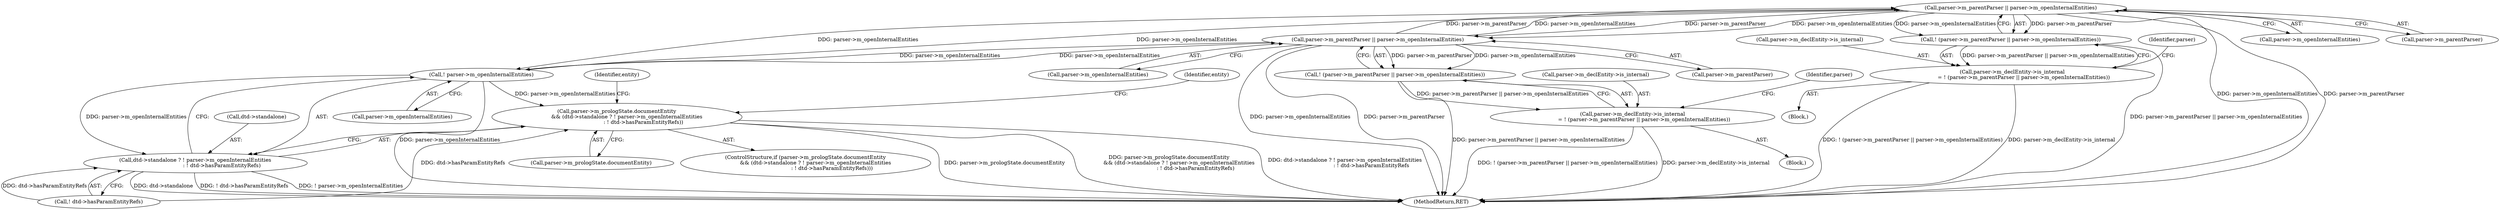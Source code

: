 digraph "0_libexpat_c20b758c332d9a13afbbb276d30db1d183a85d43@API" {
"1002055" [label="(Call,parser->m_parentParser || parser->m_openInternalEntities)"];
"1001937" [label="(Call,parser->m_parentParser || parser->m_openInternalEntities)"];
"1002055" [label="(Call,parser->m_parentParser || parser->m_openInternalEntities)"];
"1002704" [label="(Call,! parser->m_openInternalEntities)"];
"1001936" [label="(Call,! (parser->m_parentParser || parser->m_openInternalEntities))"];
"1001930" [label="(Call,parser->m_declEntity->is_internal\n              = ! (parser->m_parentParser || parser->m_openInternalEntities))"];
"1002054" [label="(Call,! (parser->m_parentParser || parser->m_openInternalEntities))"];
"1002048" [label="(Call,parser->m_declEntity->is_internal\n              = ! (parser->m_parentParser || parser->m_openInternalEntities))"];
"1002694" [label="(Call,parser->m_prologState.documentEntity\n            && (dtd->standalone ? ! parser->m_openInternalEntities\n                                : ! dtd->hasParamEntityRefs))"];
"1002700" [label="(Call,dtd->standalone ? ! parser->m_openInternalEntities\n                                : ! dtd->hasParamEntityRefs)"];
"1002700" [label="(Call,dtd->standalone ? ! parser->m_openInternalEntities\n                                : ! dtd->hasParamEntityRefs)"];
"1002715" [label="(Identifier,entity)"];
"1001938" [label="(Call,parser->m_parentParser)"];
"1002730" [label="(Identifier,entity)"];
"1003380" [label="(MethodReturn,RET)"];
"1002693" [label="(ControlStructure,if (parser->m_prologState.documentEntity\n            && (dtd->standalone ? ! parser->m_openInternalEntities\n                                : ! dtd->hasParamEntityRefs)))"];
"1002705" [label="(Call,parser->m_openInternalEntities)"];
"1001941" [label="(Call,parser->m_openInternalEntities)"];
"1002059" [label="(Call,parser->m_openInternalEntities)"];
"1001930" [label="(Call,parser->m_declEntity->is_internal\n              = ! (parser->m_parentParser || parser->m_openInternalEntities))"];
"1002695" [label="(Call,parser->m_prologState.documentEntity)"];
"1002694" [label="(Call,parser->m_prologState.documentEntity\n            && (dtd->standalone ? ! parser->m_openInternalEntities\n                                : ! dtd->hasParamEntityRefs))"];
"1002056" [label="(Call,parser->m_parentParser)"];
"1002054" [label="(Call,! (parser->m_parentParser || parser->m_openInternalEntities))"];
"1002028" [label="(Block,)"];
"1001937" [label="(Call,parser->m_parentParser || parser->m_openInternalEntities)"];
"1002704" [label="(Call,! parser->m_openInternalEntities)"];
"1002048" [label="(Call,parser->m_declEntity->is_internal\n              = ! (parser->m_parentParser || parser->m_openInternalEntities))"];
"1001931" [label="(Call,parser->m_declEntity->is_internal)"];
"1002049" [label="(Call,parser->m_declEntity->is_internal)"];
"1002064" [label="(Identifier,parser)"];
"1001936" [label="(Call,! (parser->m_parentParser || parser->m_openInternalEntities))"];
"1002055" [label="(Call,parser->m_parentParser || parser->m_openInternalEntities)"];
"1002701" [label="(Call,dtd->standalone)"];
"1002708" [label="(Call,! dtd->hasParamEntityRefs)"];
"1001910" [label="(Block,)"];
"1001946" [label="(Identifier,parser)"];
"1002055" -> "1002054"  [label="AST: "];
"1002055" -> "1002056"  [label="CFG: "];
"1002055" -> "1002059"  [label="CFG: "];
"1002056" -> "1002055"  [label="AST: "];
"1002059" -> "1002055"  [label="AST: "];
"1002054" -> "1002055"  [label="CFG: "];
"1002055" -> "1003380"  [label="DDG: parser->m_openInternalEntities"];
"1002055" -> "1003380"  [label="DDG: parser->m_parentParser"];
"1002055" -> "1001937"  [label="DDG: parser->m_parentParser"];
"1002055" -> "1001937"  [label="DDG: parser->m_openInternalEntities"];
"1002055" -> "1002054"  [label="DDG: parser->m_parentParser"];
"1002055" -> "1002054"  [label="DDG: parser->m_openInternalEntities"];
"1001937" -> "1002055"  [label="DDG: parser->m_parentParser"];
"1001937" -> "1002055"  [label="DDG: parser->m_openInternalEntities"];
"1002704" -> "1002055"  [label="DDG: parser->m_openInternalEntities"];
"1002055" -> "1002704"  [label="DDG: parser->m_openInternalEntities"];
"1001937" -> "1001936"  [label="AST: "];
"1001937" -> "1001938"  [label="CFG: "];
"1001937" -> "1001941"  [label="CFG: "];
"1001938" -> "1001937"  [label="AST: "];
"1001941" -> "1001937"  [label="AST: "];
"1001936" -> "1001937"  [label="CFG: "];
"1001937" -> "1003380"  [label="DDG: parser->m_parentParser"];
"1001937" -> "1003380"  [label="DDG: parser->m_openInternalEntities"];
"1001937" -> "1001936"  [label="DDG: parser->m_parentParser"];
"1001937" -> "1001936"  [label="DDG: parser->m_openInternalEntities"];
"1002704" -> "1001937"  [label="DDG: parser->m_openInternalEntities"];
"1001937" -> "1002704"  [label="DDG: parser->m_openInternalEntities"];
"1002704" -> "1002700"  [label="AST: "];
"1002704" -> "1002705"  [label="CFG: "];
"1002705" -> "1002704"  [label="AST: "];
"1002700" -> "1002704"  [label="CFG: "];
"1002704" -> "1003380"  [label="DDG: parser->m_openInternalEntities"];
"1002704" -> "1002694"  [label="DDG: parser->m_openInternalEntities"];
"1002704" -> "1002700"  [label="DDG: parser->m_openInternalEntities"];
"1001936" -> "1001930"  [label="AST: "];
"1001930" -> "1001936"  [label="CFG: "];
"1001936" -> "1003380"  [label="DDG: parser->m_parentParser || parser->m_openInternalEntities"];
"1001936" -> "1001930"  [label="DDG: parser->m_parentParser || parser->m_openInternalEntities"];
"1001930" -> "1001910"  [label="AST: "];
"1001931" -> "1001930"  [label="AST: "];
"1001946" -> "1001930"  [label="CFG: "];
"1001930" -> "1003380"  [label="DDG: ! (parser->m_parentParser || parser->m_openInternalEntities)"];
"1001930" -> "1003380"  [label="DDG: parser->m_declEntity->is_internal"];
"1002054" -> "1002048"  [label="AST: "];
"1002048" -> "1002054"  [label="CFG: "];
"1002054" -> "1003380"  [label="DDG: parser->m_parentParser || parser->m_openInternalEntities"];
"1002054" -> "1002048"  [label="DDG: parser->m_parentParser || parser->m_openInternalEntities"];
"1002048" -> "1002028"  [label="AST: "];
"1002049" -> "1002048"  [label="AST: "];
"1002064" -> "1002048"  [label="CFG: "];
"1002048" -> "1003380"  [label="DDG: parser->m_declEntity->is_internal"];
"1002048" -> "1003380"  [label="DDG: ! (parser->m_parentParser || parser->m_openInternalEntities)"];
"1002694" -> "1002693"  [label="AST: "];
"1002694" -> "1002695"  [label="CFG: "];
"1002694" -> "1002700"  [label="CFG: "];
"1002695" -> "1002694"  [label="AST: "];
"1002700" -> "1002694"  [label="AST: "];
"1002715" -> "1002694"  [label="CFG: "];
"1002730" -> "1002694"  [label="CFG: "];
"1002694" -> "1003380"  [label="DDG: parser->m_prologState.documentEntity\n            && (dtd->standalone ? ! parser->m_openInternalEntities\n                                : ! dtd->hasParamEntityRefs)"];
"1002694" -> "1003380"  [label="DDG: dtd->standalone ? ! parser->m_openInternalEntities\n                                : ! dtd->hasParamEntityRefs"];
"1002694" -> "1003380"  [label="DDG: parser->m_prologState.documentEntity"];
"1002708" -> "1002694"  [label="DDG: dtd->hasParamEntityRefs"];
"1002700" -> "1002708"  [label="CFG: "];
"1002701" -> "1002700"  [label="AST: "];
"1002708" -> "1002700"  [label="AST: "];
"1002700" -> "1003380"  [label="DDG: ! parser->m_openInternalEntities"];
"1002700" -> "1003380"  [label="DDG: dtd->standalone"];
"1002700" -> "1003380"  [label="DDG: ! dtd->hasParamEntityRefs"];
"1002708" -> "1002700"  [label="DDG: dtd->hasParamEntityRefs"];
}
